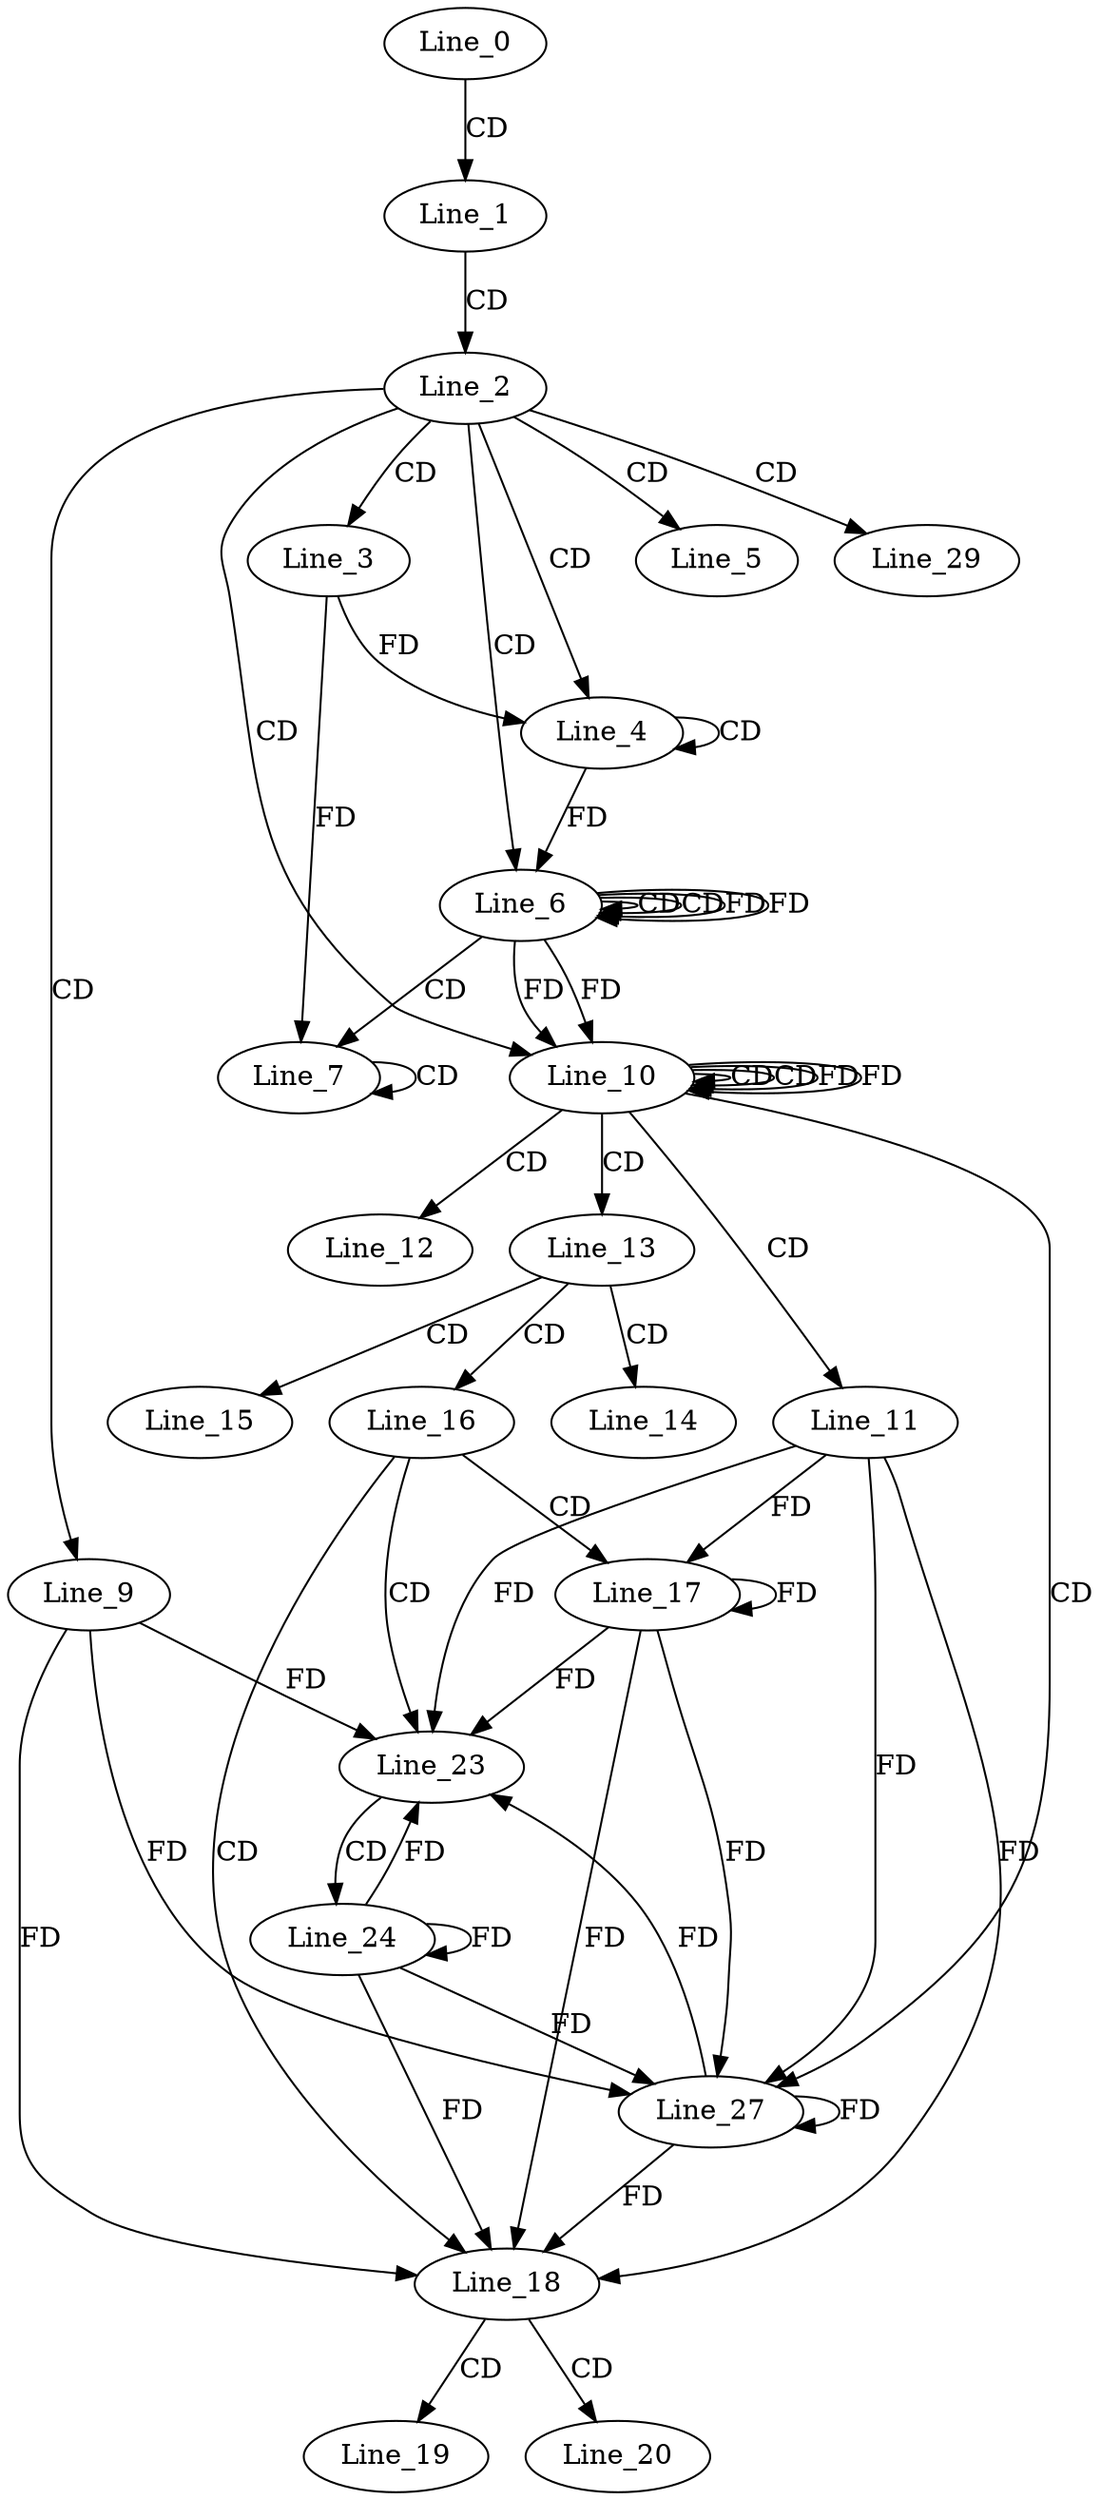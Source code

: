 digraph G {
  Line_0;
  Line_1;
  Line_2;
  Line_3;
  Line_4;
  Line_4;
  Line_4;
  Line_5;
  Line_6;
  Line_6;
  Line_6;
  Line_7;
  Line_7;
  Line_7;
  Line_9;
  Line_10;
  Line_10;
  Line_10;
  Line_11;
  Line_12;
  Line_13;
  Line_14;
  Line_15;
  Line_16;
  Line_17;
  Line_18;
  Line_19;
  Line_20;
  Line_23;
  Line_24;
  Line_27;
  Line_29;
  Line_0 -> Line_1 [ label="CD" ];
  Line_1 -> Line_2 [ label="CD" ];
  Line_2 -> Line_3 [ label="CD" ];
  Line_2 -> Line_4 [ label="CD" ];
  Line_4 -> Line_4 [ label="CD" ];
  Line_3 -> Line_4 [ label="FD" ];
  Line_2 -> Line_5 [ label="CD" ];
  Line_2 -> Line_6 [ label="CD" ];
  Line_6 -> Line_6 [ label="CD" ];
  Line_4 -> Line_6 [ label="FD" ];
  Line_6 -> Line_6 [ label="CD" ];
  Line_6 -> Line_6 [ label="FD" ];
  Line_6 -> Line_7 [ label="CD" ];
  Line_7 -> Line_7 [ label="CD" ];
  Line_3 -> Line_7 [ label="FD" ];
  Line_2 -> Line_9 [ label="CD" ];
  Line_2 -> Line_10 [ label="CD" ];
  Line_10 -> Line_10 [ label="CD" ];
  Line_6 -> Line_10 [ label="FD" ];
  Line_10 -> Line_10 [ label="CD" ];
  Line_10 -> Line_10 [ label="FD" ];
  Line_6 -> Line_10 [ label="FD" ];
  Line_10 -> Line_11 [ label="CD" ];
  Line_10 -> Line_12 [ label="CD" ];
  Line_10 -> Line_13 [ label="CD" ];
  Line_13 -> Line_14 [ label="CD" ];
  Line_13 -> Line_15 [ label="CD" ];
  Line_13 -> Line_16 [ label="CD" ];
  Line_16 -> Line_17 [ label="CD" ];
  Line_11 -> Line_17 [ label="FD" ];
  Line_17 -> Line_17 [ label="FD" ];
  Line_16 -> Line_18 [ label="CD" ];
  Line_9 -> Line_18 [ label="FD" ];
  Line_11 -> Line_18 [ label="FD" ];
  Line_17 -> Line_18 [ label="FD" ];
  Line_18 -> Line_19 [ label="CD" ];
  Line_18 -> Line_20 [ label="CD" ];
  Line_16 -> Line_23 [ label="CD" ];
  Line_9 -> Line_23 [ label="FD" ];
  Line_11 -> Line_23 [ label="FD" ];
  Line_17 -> Line_23 [ label="FD" ];
  Line_23 -> Line_24 [ label="CD" ];
  Line_24 -> Line_24 [ label="FD" ];
  Line_10 -> Line_27 [ label="CD" ];
  Line_27 -> Line_27 [ label="FD" ];
  Line_9 -> Line_27 [ label="FD" ];
  Line_11 -> Line_27 [ label="FD" ];
  Line_17 -> Line_27 [ label="FD" ];
  Line_24 -> Line_27 [ label="FD" ];
  Line_2 -> Line_29 [ label="CD" ];
  Line_6 -> Line_6 [ label="FD" ];
  Line_10 -> Line_10 [ label="FD" ];
  Line_27 -> Line_18 [ label="FD" ];
  Line_24 -> Line_18 [ label="FD" ];
  Line_27 -> Line_23 [ label="FD" ];
  Line_24 -> Line_23 [ label="FD" ];
}
